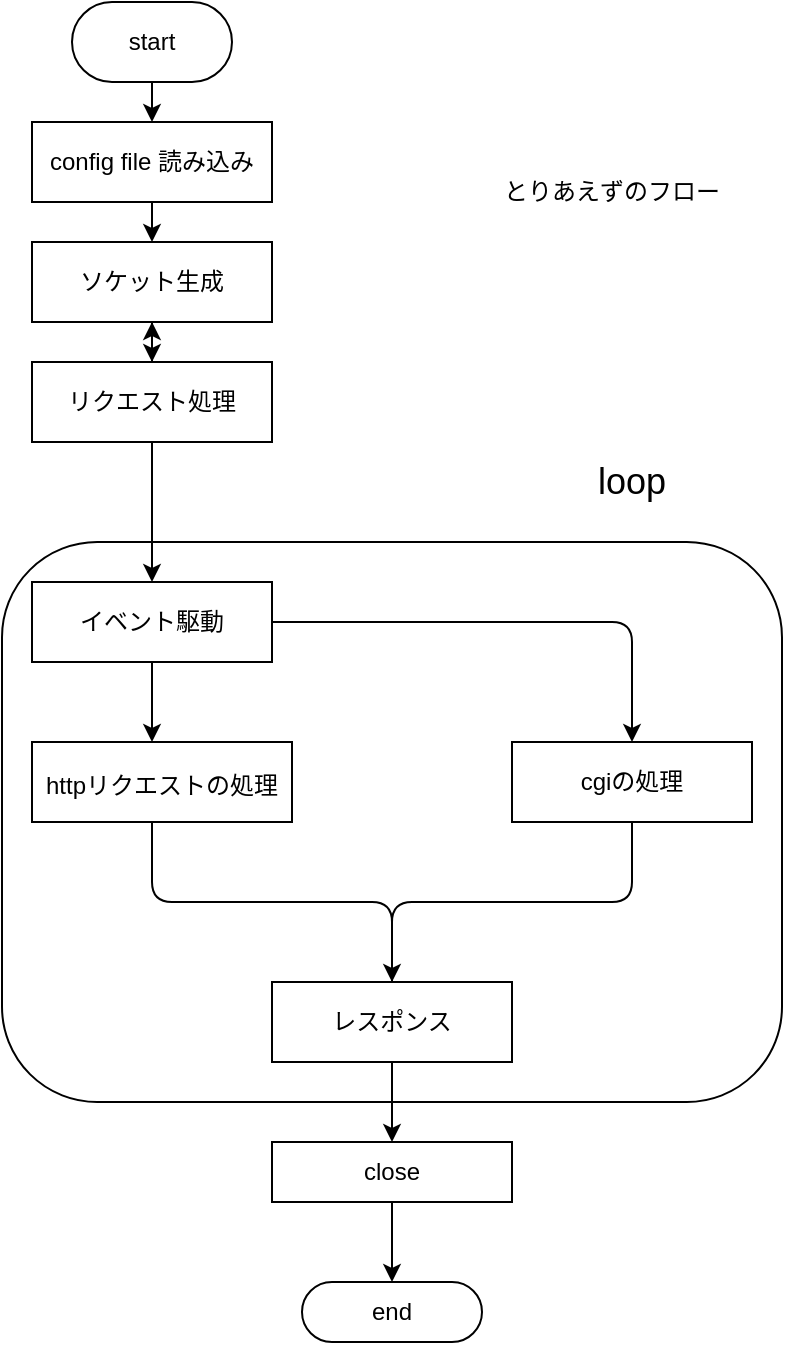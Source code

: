 <mxfile>
    <diagram id="nmI8wuwU8ikhZ6xzagHN" name="ページ1">
        <mxGraphModel dx="1056" dy="624" grid="1" gridSize="10" guides="1" tooltips="1" connect="1" arrows="1" fold="1" page="1" pageScale="1" pageWidth="850" pageHeight="1100" math="0" shadow="0">
            <root>
                <mxCell id="0"/>
                <mxCell id="1" parent="0"/>
                <mxCell id="10" value="" style="rounded=1;whiteSpace=wrap;html=1;arcSize=17;align=left;" vertex="1" parent="1">
                    <mxGeometry x="5" y="580" width="390" height="280" as="geometry"/>
                </mxCell>
                <mxCell id="4" value="" style="edgeStyle=none;html=1;" parent="1" target="3" edge="1">
                    <mxGeometry relative="1" as="geometry">
                        <mxPoint x="80" y="350" as="sourcePoint"/>
                    </mxGeometry>
                </mxCell>
                <mxCell id="3" value="config file 読み込み" style="rounded=0;whiteSpace=wrap;html=1;" parent="1" vertex="1">
                    <mxGeometry x="20" y="370" width="120" height="40" as="geometry"/>
                </mxCell>
                <mxCell id="5" value="start" style="rounded=1;whiteSpace=wrap;html=1;arcSize=50;" vertex="1" parent="1">
                    <mxGeometry x="40" y="310" width="80" height="40" as="geometry"/>
                </mxCell>
                <mxCell id="6" value="" style="endArrow=classic;html=1;exitX=0.5;exitY=1;exitDx=0;exitDy=0;entryX=0.5;entryY=0;entryDx=0;entryDy=0;" edge="1" parent="1" source="3" target="7">
                    <mxGeometry width="50" height="50" relative="1" as="geometry">
                        <mxPoint x="80" y="470" as="sourcePoint"/>
                        <mxPoint x="80" y="440" as="targetPoint"/>
                    </mxGeometry>
                </mxCell>
                <mxCell id="7" value="ソケット生成" style="rounded=0;whiteSpace=wrap;html=1;" vertex="1" parent="1">
                    <mxGeometry x="20" y="430" width="120" height="40" as="geometry"/>
                </mxCell>
                <mxCell id="8" value="" style="endArrow=classic;html=1;exitX=0.5;exitY=1;exitDx=0;exitDy=0;" edge="1" parent="1" source="7">
                    <mxGeometry width="50" height="50" relative="1" as="geometry">
                        <mxPoint x="170" y="630" as="sourcePoint"/>
                        <mxPoint x="80" y="490" as="targetPoint"/>
                    </mxGeometry>
                </mxCell>
                <mxCell id="13" value="" style="edgeStyle=none;html=1;fontSize=18;" edge="1" parent="1" source="9" target="7">
                    <mxGeometry relative="1" as="geometry"/>
                </mxCell>
                <mxCell id="9" value="リクエスト処理" style="rounded=0;whiteSpace=wrap;html=1;" vertex="1" parent="1">
                    <mxGeometry x="20" y="490" width="120" height="40" as="geometry"/>
                </mxCell>
                <mxCell id="11" value="&lt;font style=&quot;font-size: 18px;&quot;&gt;loop&lt;/font&gt;" style="text;html=1;strokeColor=none;fillColor=none;align=center;verticalAlign=middle;whiteSpace=wrap;rounded=0;" vertex="1" parent="1">
                    <mxGeometry x="285" y="535" width="70" height="30" as="geometry"/>
                </mxCell>
                <mxCell id="15" value="" style="edgeStyle=none;html=1;" edge="1" parent="1">
                    <mxGeometry relative="1" as="geometry">
                        <mxPoint x="80" y="530" as="sourcePoint"/>
                        <mxPoint x="80" y="600" as="targetPoint"/>
                    </mxGeometry>
                </mxCell>
                <mxCell id="16" value="イベント駆動" style="rounded=0;whiteSpace=wrap;html=1;" vertex="1" parent="1">
                    <mxGeometry x="20" y="600" width="120" height="40" as="geometry"/>
                </mxCell>
                <mxCell id="19" value="" style="endArrow=classic;html=1;fontSize=18;exitX=0.5;exitY=1;exitDx=0;exitDy=0;" edge="1" parent="1" source="16">
                    <mxGeometry width="50" height="50" relative="1" as="geometry">
                        <mxPoint x="220" y="510" as="sourcePoint"/>
                        <mxPoint x="80" y="680" as="targetPoint"/>
                    </mxGeometry>
                </mxCell>
                <mxCell id="20" value="&lt;font style=&quot;font-size: 12px;&quot;&gt;httpリクエストの処理&lt;/font&gt;" style="rounded=0;whiteSpace=wrap;html=1;fontSize=18;" vertex="1" parent="1">
                    <mxGeometry x="20" y="680" width="130" height="40" as="geometry"/>
                </mxCell>
                <mxCell id="21" value="" style="endArrow=classic;html=1;fontSize=12;exitX=1;exitY=0.5;exitDx=0;exitDy=0;" edge="1" parent="1" source="16" target="22">
                    <mxGeometry width="50" height="50" relative="1" as="geometry">
                        <mxPoint x="170" y="620" as="sourcePoint"/>
                        <mxPoint x="320" y="670" as="targetPoint"/>
                        <Array as="points">
                            <mxPoint x="320" y="620"/>
                        </Array>
                    </mxGeometry>
                </mxCell>
                <mxCell id="22" value="cgiの処理" style="rounded=0;whiteSpace=wrap;html=1;fontSize=12;" vertex="1" parent="1">
                    <mxGeometry x="260" y="680" width="120" height="40" as="geometry"/>
                </mxCell>
                <mxCell id="24" value="" style="endArrow=classic;html=1;fontSize=12;" edge="1" parent="1">
                    <mxGeometry width="50" height="50" relative="1" as="geometry">
                        <mxPoint x="80" y="720" as="sourcePoint"/>
                        <mxPoint x="200" y="800" as="targetPoint"/>
                        <Array as="points">
                            <mxPoint x="80" y="760"/>
                            <mxPoint x="200" y="760"/>
                        </Array>
                    </mxGeometry>
                </mxCell>
                <mxCell id="25" value="レスポンス" style="rounded=0;whiteSpace=wrap;html=1;fontSize=12;" vertex="1" parent="1">
                    <mxGeometry x="140" y="800" width="120" height="40" as="geometry"/>
                </mxCell>
                <mxCell id="26" value="" style="endArrow=none;html=1;fontSize=12;entryX=0.5;entryY=1;entryDx=0;entryDy=0;" edge="1" parent="1" target="22">
                    <mxGeometry width="50" height="50" relative="1" as="geometry">
                        <mxPoint x="200" y="800" as="sourcePoint"/>
                        <mxPoint x="560" y="710" as="targetPoint"/>
                        <Array as="points">
                            <mxPoint x="200" y="760"/>
                            <mxPoint x="320" y="760"/>
                        </Array>
                    </mxGeometry>
                </mxCell>
                <mxCell id="27" value="" style="endArrow=classic;html=1;fontSize=12;exitX=0.5;exitY=0.929;exitDx=0;exitDy=0;exitPerimeter=0;" edge="1" parent="1" source="10" target="28">
                    <mxGeometry width="50" height="50" relative="1" as="geometry">
                        <mxPoint x="510" y="760" as="sourcePoint"/>
                        <mxPoint x="200" y="900" as="targetPoint"/>
                    </mxGeometry>
                </mxCell>
                <mxCell id="28" value="close" style="rounded=0;whiteSpace=wrap;html=1;fontSize=12;" vertex="1" parent="1">
                    <mxGeometry x="140" y="880" width="120" height="30" as="geometry"/>
                </mxCell>
                <mxCell id="29" value="" style="endArrow=classic;html=1;fontSize=12;exitX=0.5;exitY=1;exitDx=0;exitDy=0;" edge="1" parent="1" source="28" target="30">
                    <mxGeometry width="50" height="50" relative="1" as="geometry">
                        <mxPoint x="510" y="760" as="sourcePoint"/>
                        <mxPoint x="200" y="960" as="targetPoint"/>
                    </mxGeometry>
                </mxCell>
                <mxCell id="30" value="end" style="rounded=1;whiteSpace=wrap;html=1;fontSize=12;arcSize=50;" vertex="1" parent="1">
                    <mxGeometry x="155" y="950" width="90" height="30" as="geometry"/>
                </mxCell>
                <mxCell id="32" value="とりあえずのフロー" style="text;html=1;strokeColor=none;fillColor=none;align=center;verticalAlign=middle;whiteSpace=wrap;rounded=0;fontSize=12;" vertex="1" parent="1">
                    <mxGeometry x="250" y="390" width="120" height="30" as="geometry"/>
                </mxCell>
            </root>
        </mxGraphModel>
    </diagram>
</mxfile>
